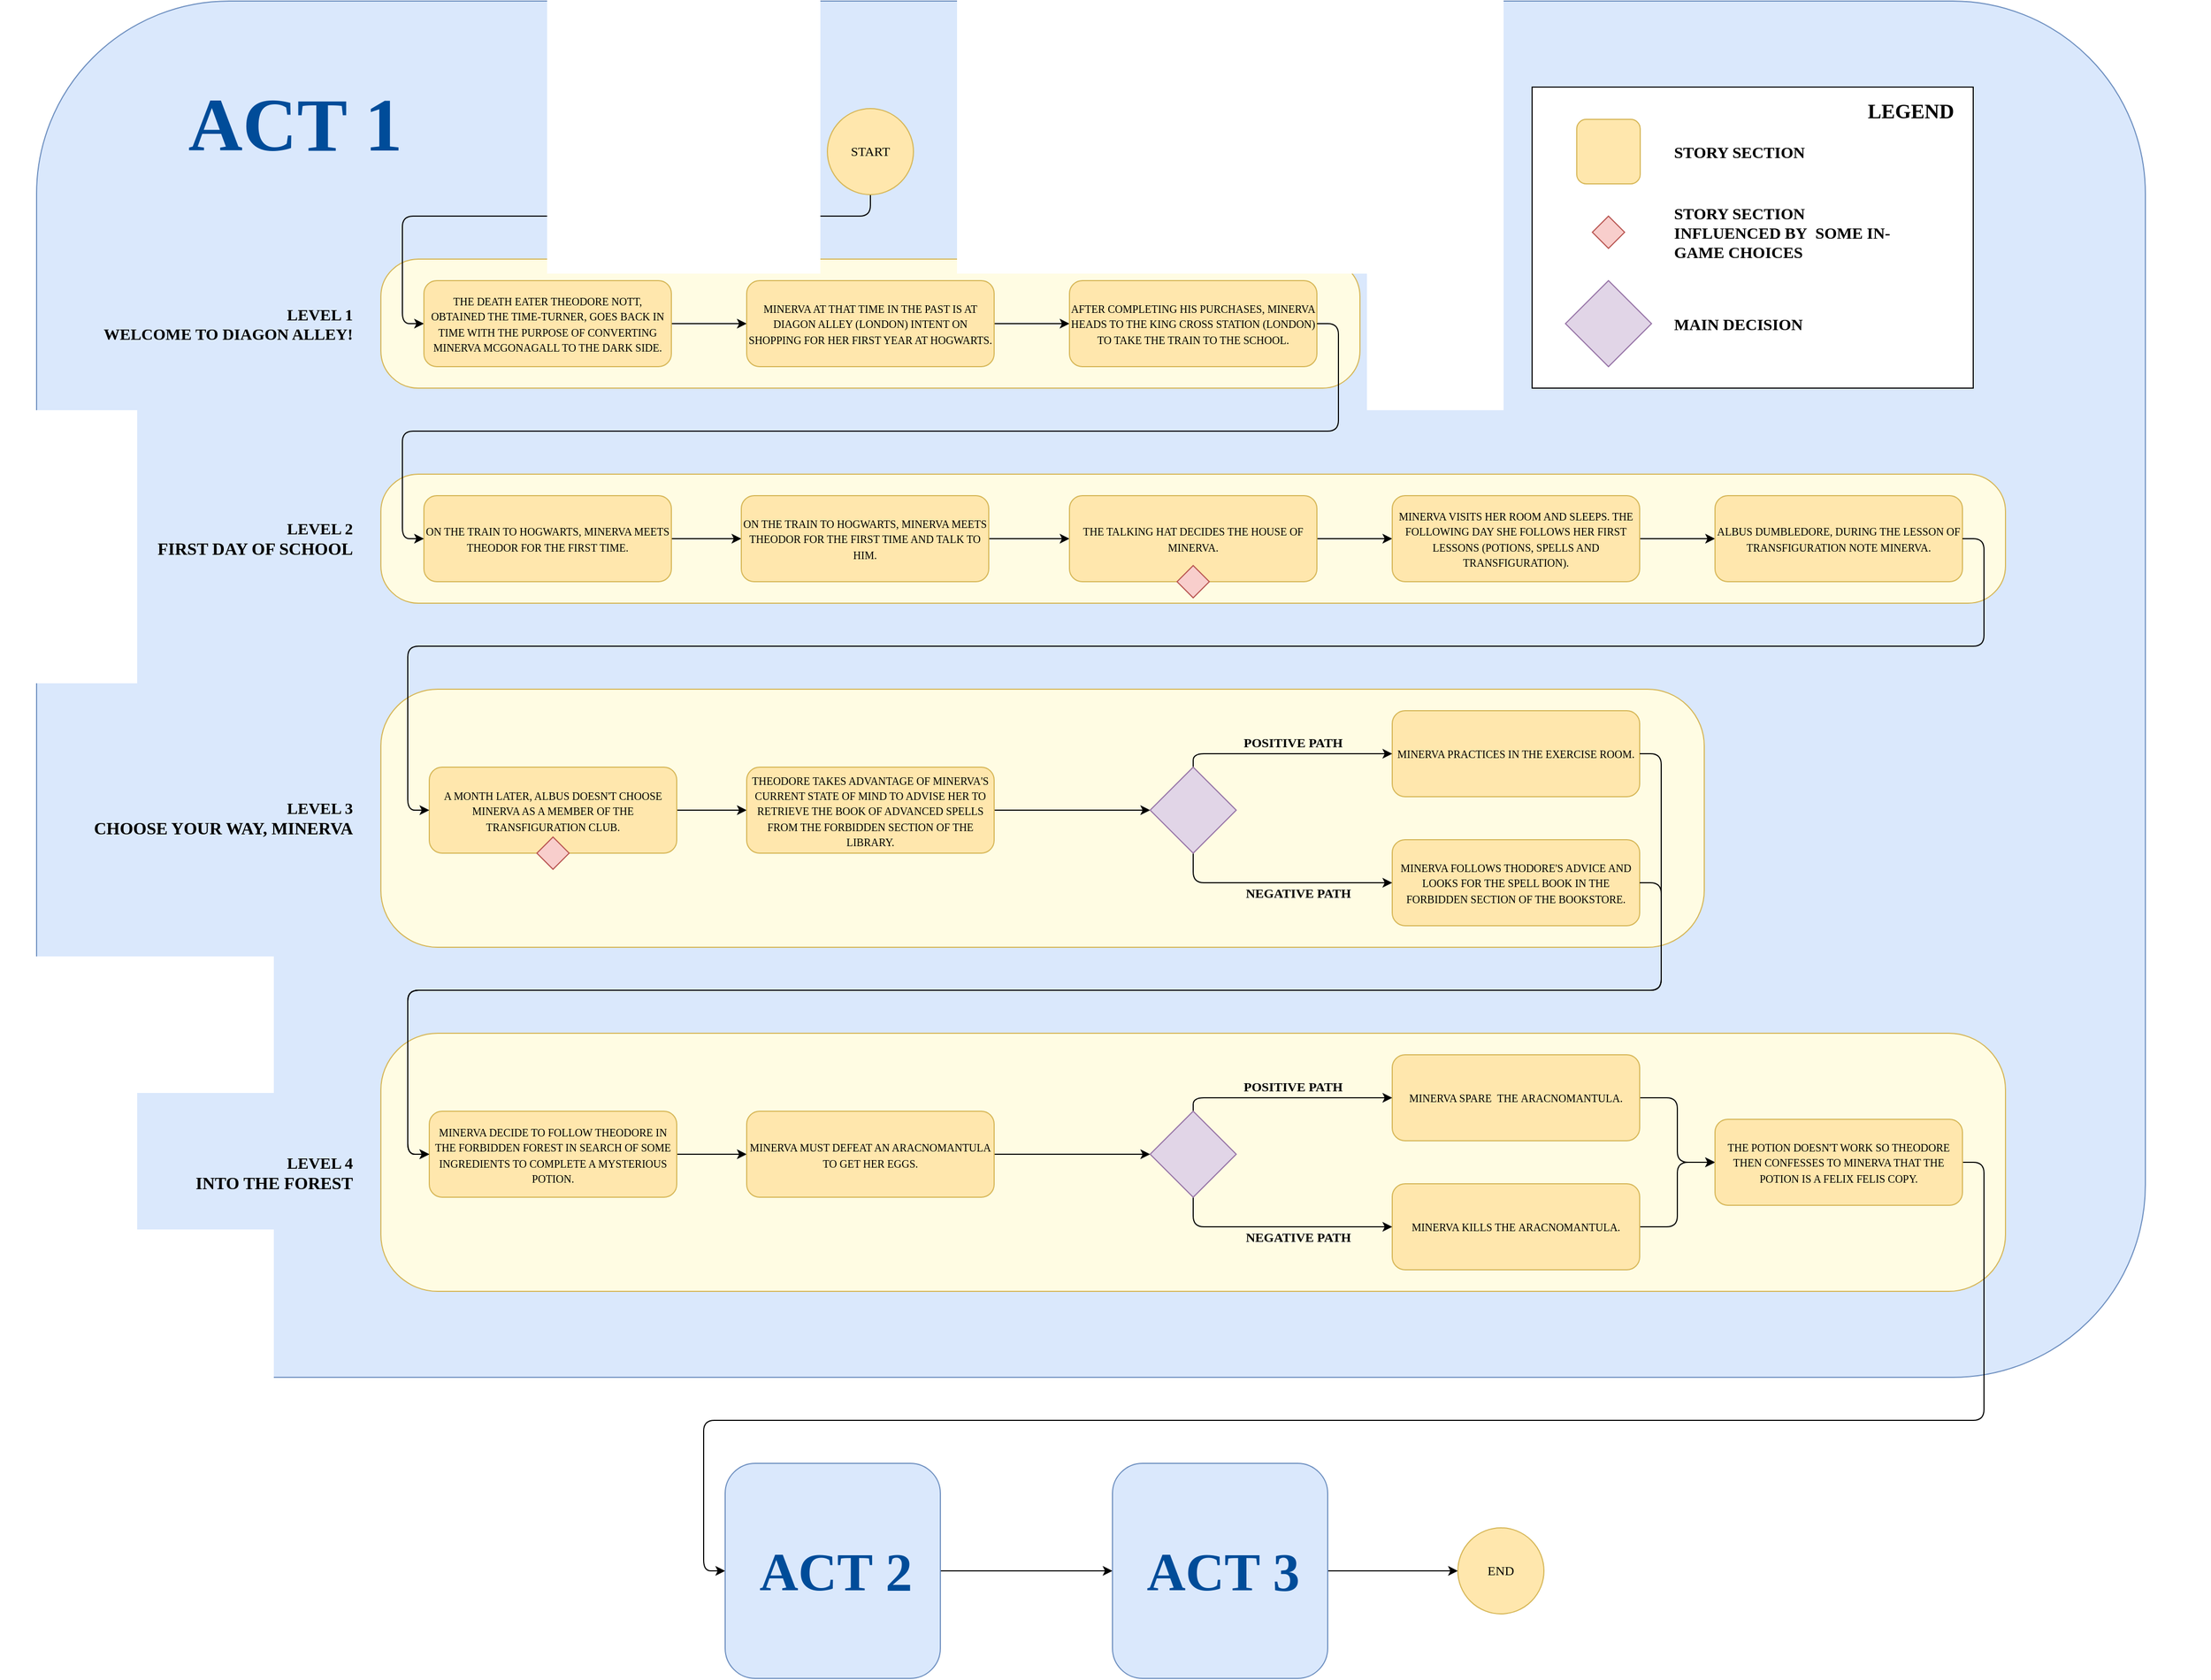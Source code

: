 <mxfile version="13.8.7" type="google"><diagram id="u3o0rZ4mQISxSeBaHD6O" name="Page-1"><mxGraphModel dx="4393" dy="765" grid="1" gridSize="10" guides="1" tooltips="1" connect="1" arrows="1" fold="1" page="1" pageScale="1" pageWidth="827" pageHeight="1169" math="0" shadow="0"><root><mxCell id="0"/><mxCell id="1" parent="0"/><mxCell id="2ZwijrIC14hH2TZOu9XN-82" value="" style="rounded=1;whiteSpace=wrap;html=1;glass=0;sketch=0;shadow=0;arcSize=14;fillColor=#dae8fc;strokeColor=#6c8ebf;" vertex="1" parent="1"><mxGeometry x="-80" y="1320" width="1960" height="1280" as="geometry"/></mxCell><mxCell id="2ZwijrIC14hH2TZOu9XN-8" value="" style="rounded=1;whiteSpace=wrap;html=1;glass=0;sketch=0;shadow=0;arcSize=29;strokeColor=#d6b656;fillColor=#FFFCE3;" vertex="1" parent="1"><mxGeometry x="240" y="1560" width="910" height="120" as="geometry"/></mxCell><mxCell id="2ZwijrIC14hH2TZOu9XN-45" style="edgeStyle=orthogonalEdgeStyle;rounded=1;orthogonalLoop=1;jettySize=auto;html=1;exitX=0.5;exitY=1;exitDx=0;exitDy=0;entryX=0;entryY=0.5;entryDx=0;entryDy=0;fontFamily=Comfortaa;fontSource=https%3A%2F%2Ffonts.googleapis.com%2Fcss%3Ffamily%3DComfortaa;" edge="1" parent="1" source="2ZwijrIC14hH2TZOu9XN-1" target="2ZwijrIC14hH2TZOu9XN-2"><mxGeometry relative="1" as="geometry"><Array as="points"><mxPoint x="695" y="1520"/><mxPoint x="260" y="1520"/><mxPoint x="260" y="1620"/></Array></mxGeometry></mxCell><mxCell id="2ZwijrIC14hH2TZOu9XN-1" value="&lt;font face=&quot;Comfortaa&quot; data-font-src=&quot;https://fonts.googleapis.com/css?family=Comfortaa&quot;&gt;START&lt;/font&gt;" style="ellipse;whiteSpace=wrap;html=1;aspect=fixed;strokeColor=#d6b656;fillColor=#FFE7AD;" vertex="1" parent="1"><mxGeometry x="655" y="1420" width="80" height="80" as="geometry"/></mxCell><mxCell id="2ZwijrIC14hH2TZOu9XN-5" style="edgeStyle=orthogonalEdgeStyle;rounded=0;orthogonalLoop=1;jettySize=auto;html=1;exitX=1;exitY=0.5;exitDx=0;exitDy=0;entryX=0;entryY=0.5;entryDx=0;entryDy=0;" edge="1" parent="1" source="2ZwijrIC14hH2TZOu9XN-2" target="2ZwijrIC14hH2TZOu9XN-4"><mxGeometry relative="1" as="geometry"/></mxCell><mxCell id="2ZwijrIC14hH2TZOu9XN-2" value="&lt;font face=&quot;comfortaa&quot;&gt;&lt;span style=&quot;font-size: 10px&quot;&gt;THE DEATH EATER THEODORE NOTT, OBTAINED THE TIME-TURNER, GOES BACK IN TIME WITH THE PURPOSE OF CONVERTING MINERVA MCGONAGALL TO THE DARK SIDE.&lt;/span&gt;&lt;/font&gt;" style="rounded=1;whiteSpace=wrap;html=1;strokeColor=#d6b656;fillColor=#FFE7AD;align=center;perimeterSpacing=0;spacingTop=0;shadow=0;" vertex="1" parent="1"><mxGeometry x="280" y="1580" width="230" height="80" as="geometry"/></mxCell><mxCell id="2ZwijrIC14hH2TZOu9XN-7" style="edgeStyle=orthogonalEdgeStyle;rounded=0;orthogonalLoop=1;jettySize=auto;html=1;exitX=1;exitY=0.5;exitDx=0;exitDy=0;entryX=0;entryY=0.5;entryDx=0;entryDy=0;" edge="1" parent="1" source="2ZwijrIC14hH2TZOu9XN-4" target="2ZwijrIC14hH2TZOu9XN-6"><mxGeometry relative="1" as="geometry"/></mxCell><mxCell id="2ZwijrIC14hH2TZOu9XN-4" value="&lt;font face=&quot;comfortaa&quot;&gt;&lt;span style=&quot;font-size: 10px&quot;&gt;MINERVA AT THAT TIME IN THE PAST IS AT DIAGON ALLEY (LONDON) INTENT ON SHOPPING FOR HER FIRST YEAR AT HOGWARTS.&lt;/span&gt;&lt;/font&gt;" style="rounded=1;whiteSpace=wrap;html=1;strokeColor=#d6b656;fillColor=#FFE7AD;align=center;perimeterSpacing=0;spacingTop=0;shadow=0;" vertex="1" parent="1"><mxGeometry x="580" y="1580" width="230" height="80" as="geometry"/></mxCell><mxCell id="2ZwijrIC14hH2TZOu9XN-6" value="&lt;font face=&quot;comfortaa&quot;&gt;&lt;span style=&quot;font-size: 10px&quot;&gt;AFTER COMPLETING HIS PURCHASES, MINERVA HEADS TO THE KING CROSS STATION (LONDON) TO TAKE THE TRAIN TO THE SCHOOL.&lt;/span&gt;&lt;/font&gt;" style="rounded=1;whiteSpace=wrap;html=1;strokeColor=#d6b656;fillColor=#FFE7AD;align=center;perimeterSpacing=0;spacingTop=0;shadow=0;" vertex="1" parent="1"><mxGeometry x="880" y="1580" width="230" height="80" as="geometry"/></mxCell><mxCell id="2ZwijrIC14hH2TZOu9XN-9" value="&lt;font style=&quot;font-size: 15px&quot;&gt;&lt;b&gt;LEVEL 1&lt;br&gt;&lt;span id=&quot;docs-internal-guid-918c9e02-7fff-4eb6-113d-95aca2483c88&quot;&gt;&lt;span style=&quot;background-color: transparent ; vertical-align: baseline&quot;&gt;WELCOME TO DIAGON ALLEY!&lt;/span&gt;&lt;/span&gt;&lt;/b&gt;&lt;/font&gt;" style="text;html=1;strokeColor=none;fillColor=none;align=right;verticalAlign=middle;whiteSpace=wrap;rounded=0;shadow=0;fontFamily=Comfortaa;fontSource=https%3A%2F%2Ffonts.googleapis.com%2Fcss%3Ffamily%3DComfortaa;" vertex="1" parent="1"><mxGeometry x="-100" y="1610" width="316" height="20" as="geometry"/></mxCell><mxCell id="2ZwijrIC14hH2TZOu9XN-11" value="" style="rounded=1;whiteSpace=wrap;html=1;glass=0;sketch=0;shadow=0;arcSize=29;strokeColor=#d6b656;fillColor=#FFFCE3;" vertex="1" parent="1"><mxGeometry x="240" y="1760" width="1510" height="120" as="geometry"/></mxCell><mxCell id="2ZwijrIC14hH2TZOu9XN-12" value="&lt;font&gt;&lt;b&gt;&lt;span style=&quot;font-size: 15px&quot;&gt;LEVEL 2&lt;br&gt;&lt;div&gt;&lt;span style=&quot;background-color: transparent ; font-family: &amp;#34;comfortaa&amp;#34; , cursive ; font-size: 12pt&quot;&gt;FIRST DAY OF SCHOOL&lt;/span&gt;&lt;/div&gt;&lt;/span&gt;&lt;/b&gt;&lt;/font&gt;" style="text;html=1;strokeColor=none;fillColor=none;align=right;verticalAlign=middle;whiteSpace=wrap;rounded=0;shadow=0;fontFamily=Comfortaa;fontSource=https%3A%2F%2Ffonts.googleapis.com%2Fcss%3Ffamily%3DComfortaa;" vertex="1" parent="1"><mxGeometry x="-64" y="1810" width="280" height="20" as="geometry"/></mxCell><mxCell id="2ZwijrIC14hH2TZOu9XN-16" style="edgeStyle=orthogonalEdgeStyle;rounded=1;orthogonalLoop=1;jettySize=auto;html=1;exitX=1;exitY=0.5;exitDx=0;exitDy=0;entryX=0;entryY=0.5;entryDx=0;entryDy=0;fontFamily=Comfortaa;fontSource=https%3A%2F%2Ffonts.googleapis.com%2Fcss%3Ffamily%3DComfortaa;" edge="1" parent="1" source="2ZwijrIC14hH2TZOu9XN-13" target="2ZwijrIC14hH2TZOu9XN-15"><mxGeometry relative="1" as="geometry"/></mxCell><mxCell id="2ZwijrIC14hH2TZOu9XN-13" value="&lt;font face=&quot;comfortaa&quot;&gt;&lt;span style=&quot;font-size: 10px&quot;&gt;ON THE TRAIN TO HOGWARTS, MINERVA MEETS THEODOR FOR THE FIRST TIME.&lt;/span&gt;&lt;/font&gt;" style="rounded=1;whiteSpace=wrap;html=1;strokeColor=#d6b656;fillColor=#FFE7AD;align=center;perimeterSpacing=0;spacingTop=0;shadow=0;" vertex="1" parent="1"><mxGeometry x="280" y="1780" width="230" height="80" as="geometry"/></mxCell><mxCell id="2ZwijrIC14hH2TZOu9XN-14" style="edgeStyle=orthogonalEdgeStyle;rounded=1;orthogonalLoop=1;jettySize=auto;html=1;exitX=1;exitY=0.5;exitDx=0;exitDy=0;entryX=0;entryY=0.5;entryDx=0;entryDy=0;fontFamily=Comfortaa;fontSource=https%3A%2F%2Ffonts.googleapis.com%2Fcss%3Ffamily%3DComfortaa;" edge="1" parent="1" source="2ZwijrIC14hH2TZOu9XN-6" target="2ZwijrIC14hH2TZOu9XN-13"><mxGeometry relative="1" as="geometry"><Array as="points"><mxPoint x="1130" y="1620"/><mxPoint x="1130" y="1720"/><mxPoint x="260" y="1720"/><mxPoint x="260" y="1820"/></Array></mxGeometry></mxCell><mxCell id="2ZwijrIC14hH2TZOu9XN-18" style="edgeStyle=orthogonalEdgeStyle;rounded=1;orthogonalLoop=1;jettySize=auto;html=1;exitX=1;exitY=0.5;exitDx=0;exitDy=0;entryX=0;entryY=0.5;entryDx=0;entryDy=0;fontFamily=Comfortaa;fontSource=https%3A%2F%2Ffonts.googleapis.com%2Fcss%3Ffamily%3DComfortaa;" edge="1" parent="1" source="2ZwijrIC14hH2TZOu9XN-15" target="2ZwijrIC14hH2TZOu9XN-17"><mxGeometry relative="1" as="geometry"/></mxCell><mxCell id="2ZwijrIC14hH2TZOu9XN-15" value="&lt;font face=&quot;comfortaa&quot;&gt;&lt;span style=&quot;font-size: 10px&quot;&gt;ON THE TRAIN TO HOGWARTS, MINERVA MEETS THEODOR FOR THE FIRST TIME AND TALK TO HIM.&lt;/span&gt;&lt;/font&gt;" style="rounded=1;whiteSpace=wrap;html=1;strokeColor=#d6b656;fillColor=#FFE7AD;align=center;perimeterSpacing=0;spacingTop=0;shadow=0;" vertex="1" parent="1"><mxGeometry x="575" y="1780" width="230" height="80" as="geometry"/></mxCell><mxCell id="2ZwijrIC14hH2TZOu9XN-23" style="edgeStyle=orthogonalEdgeStyle;rounded=1;orthogonalLoop=1;jettySize=auto;html=1;exitX=1;exitY=0.5;exitDx=0;exitDy=0;entryX=0;entryY=0.5;entryDx=0;entryDy=0;fontFamily=Comfortaa;fontSource=https%3A%2F%2Ffonts.googleapis.com%2Fcss%3Ffamily%3DComfortaa;" edge="1" parent="1" source="2ZwijrIC14hH2TZOu9XN-17" target="2ZwijrIC14hH2TZOu9XN-22"><mxGeometry relative="1" as="geometry"/></mxCell><mxCell id="2ZwijrIC14hH2TZOu9XN-17" value="&lt;font face=&quot;comfortaa&quot;&gt;&lt;span style=&quot;font-size: 10px&quot;&gt;THE TALKING HAT DECIDES THE HOUSE OF MINERVA.&lt;/span&gt;&lt;/font&gt;" style="rounded=1;whiteSpace=wrap;html=1;strokeColor=#d6b656;fillColor=#FFE7AD;align=center;perimeterSpacing=0;spacingTop=0;shadow=0;" vertex="1" parent="1"><mxGeometry x="880" y="1780" width="230" height="80" as="geometry"/></mxCell><mxCell id="2ZwijrIC14hH2TZOu9XN-19" value="" style="rhombus;whiteSpace=wrap;html=1;shadow=0;fontFamily=Comfortaa;fontSource=https%3A%2F%2Ffonts.googleapis.com%2Fcss%3Ffamily%3DComfortaa;fillColor=#f8cecc;strokeColor=#b85450;" vertex="1" parent="1"><mxGeometry x="980" y="1845" width="30" height="30" as="geometry"/></mxCell><mxCell id="2ZwijrIC14hH2TZOu9XN-27" style="edgeStyle=orthogonalEdgeStyle;rounded=1;orthogonalLoop=1;jettySize=auto;html=1;exitX=1;exitY=0.5;exitDx=0;exitDy=0;entryX=0;entryY=0.5;entryDx=0;entryDy=0;fontFamily=Comfortaa;fontSource=https%3A%2F%2Ffonts.googleapis.com%2Fcss%3Ffamily%3DComfortaa;" edge="1" parent="1" source="2ZwijrIC14hH2TZOu9XN-22" target="2ZwijrIC14hH2TZOu9XN-25"><mxGeometry relative="1" as="geometry"/></mxCell><mxCell id="2ZwijrIC14hH2TZOu9XN-22" value="&lt;font face=&quot;comfortaa&quot;&gt;&lt;span style=&quot;font-size: 10px&quot;&gt;MINERVA VISITS HER ROOM AND SLEEPS. THE FOLLOWING DAY SHE FOLLOWS HER FIRST LESSONS (POTIONS, SPELLS AND TRANSFIGURATION).&lt;/span&gt;&lt;/font&gt;" style="rounded=1;whiteSpace=wrap;html=1;strokeColor=#d6b656;fillColor=#FFE7AD;align=center;perimeterSpacing=0;spacingTop=0;shadow=0;" vertex="1" parent="1"><mxGeometry x="1180" y="1780" width="230" height="80" as="geometry"/></mxCell><mxCell id="2ZwijrIC14hH2TZOu9XN-25" value="&lt;font face=&quot;comfortaa&quot;&gt;&lt;span style=&quot;font-size: 10px&quot;&gt;ALBUS DUMBLEDORE, DURING THE LESSON OF TRANSFIGURATION NOTE MINERVA.&lt;/span&gt;&lt;/font&gt;" style="rounded=1;whiteSpace=wrap;html=1;strokeColor=#d6b656;fillColor=#FFE7AD;align=center;perimeterSpacing=0;spacingTop=0;shadow=0;" vertex="1" parent="1"><mxGeometry x="1480" y="1780" width="230" height="80" as="geometry"/></mxCell><mxCell id="2ZwijrIC14hH2TZOu9XN-31" value="" style="rounded=1;whiteSpace=wrap;html=1;glass=0;sketch=0;shadow=0;arcSize=22;strokeColor=#d6b656;fillColor=#FFFCE3;" vertex="1" parent="1"><mxGeometry x="240" y="1960" width="1230" height="240" as="geometry"/></mxCell><mxCell id="2ZwijrIC14hH2TZOu9XN-32" value="&lt;font&gt;&lt;b&gt;&lt;span style=&quot;font-size: 15px&quot;&gt;LEVEL 3&lt;br&gt;&lt;/span&gt;&lt;/b&gt;&lt;/font&gt;&lt;span id=&quot;docs-internal-guid-30da0924-7fff-7600-8625-f2de93955498&quot;&gt;&lt;span style=&quot;font-size: 12pt ; font-family: &amp;#34;comfortaa&amp;#34; , cursive ; background-color: transparent ; font-weight: 700 ; vertical-align: baseline&quot;&gt;CHOOSE YOUR WAY, MINERVA&lt;/span&gt;&lt;/span&gt;" style="text;html=1;strokeColor=none;fillColor=none;align=right;verticalAlign=middle;whiteSpace=wrap;rounded=0;shadow=0;fontFamily=Comfortaa;fontSource=https%3A%2F%2Ffonts.googleapis.com%2Fcss%3Ffamily%3DComfortaa;" vertex="1" parent="1"><mxGeometry x="-114" y="2070" width="330" height="20" as="geometry"/></mxCell><mxCell id="2ZwijrIC14hH2TZOu9XN-33" style="edgeStyle=orthogonalEdgeStyle;rounded=1;orthogonalLoop=1;jettySize=auto;html=1;exitX=1;exitY=0.5;exitDx=0;exitDy=0;entryX=0;entryY=0.5;entryDx=0;entryDy=0;fontFamily=Comfortaa;fontSource=https%3A%2F%2Ffonts.googleapis.com%2Fcss%3Ffamily%3DComfortaa;" edge="1" parent="1" source="2ZwijrIC14hH2TZOu9XN-34" target="2ZwijrIC14hH2TZOu9XN-36"><mxGeometry relative="1" as="geometry"/></mxCell><mxCell id="2ZwijrIC14hH2TZOu9XN-34" value="&lt;font face=&quot;comfortaa&quot;&gt;&lt;span style=&quot;font-size: 10px&quot;&gt;A MONTH LATER, ALBUS DOESN'T CHOOSE MINERVA AS A MEMBER OF THE TRANSFIGURATION CLUB.&lt;/span&gt;&lt;/font&gt;" style="rounded=1;whiteSpace=wrap;html=1;strokeColor=#d6b656;fillColor=#FFE7AD;align=center;perimeterSpacing=0;spacingTop=0;shadow=0;" vertex="1" parent="1"><mxGeometry x="285" y="2032.5" width="230" height="80" as="geometry"/></mxCell><mxCell id="2ZwijrIC14hH2TZOu9XN-51" style="edgeStyle=orthogonalEdgeStyle;rounded=1;orthogonalLoop=1;jettySize=auto;html=1;exitX=1;exitY=0.5;exitDx=0;exitDy=0;entryX=0;entryY=0.5;entryDx=0;entryDy=0;fontFamily=Comfortaa;fontSource=https%3A%2F%2Ffonts.googleapis.com%2Fcss%3Ffamily%3DComfortaa;" edge="1" parent="1" source="2ZwijrIC14hH2TZOu9XN-36" target="2ZwijrIC14hH2TZOu9XN-50"><mxGeometry relative="1" as="geometry"/></mxCell><mxCell id="2ZwijrIC14hH2TZOu9XN-36" value="&lt;font face=&quot;comfortaa&quot;&gt;&lt;span style=&quot;font-size: 10px&quot;&gt;THEODORE TAKES ADVANTAGE OF MINERVA'S CURRENT STATE OF MIND TO ADVISE HER TO RETRIEVE THE BOOK OF ADVANCED SPELLS FROM THE FORBIDDEN SECTION OF THE LIBRARY.&lt;/span&gt;&lt;/font&gt;" style="rounded=1;whiteSpace=wrap;html=1;strokeColor=#d6b656;fillColor=#FFE7AD;align=center;perimeterSpacing=0;spacingTop=0;shadow=0;" vertex="1" parent="1"><mxGeometry x="580" y="2032.5" width="230" height="80" as="geometry"/></mxCell><mxCell id="2ZwijrIC14hH2TZOu9XN-38" value="&lt;font face=&quot;comfortaa&quot;&gt;&lt;span style=&quot;font-size: 10px&quot;&gt;MINERVA PRACTICES IN THE EXERCISE ROOM.&lt;/span&gt;&lt;/font&gt;" style="rounded=1;whiteSpace=wrap;html=1;strokeColor=#d6b656;fillColor=#FFE7AD;align=center;perimeterSpacing=0;spacingTop=0;shadow=0;" vertex="1" parent="1"><mxGeometry x="1180" y="1980" width="230" height="80" as="geometry"/></mxCell><mxCell id="2ZwijrIC14hH2TZOu9XN-39" value="" style="rhombus;whiteSpace=wrap;html=1;shadow=0;fontFamily=Comfortaa;fontSource=https%3A%2F%2Ffonts.googleapis.com%2Fcss%3Ffamily%3DComfortaa;fillColor=#f8cecc;strokeColor=#b85450;" vertex="1" parent="1"><mxGeometry x="385" y="2097.5" width="30" height="30" as="geometry"/></mxCell><mxCell id="2ZwijrIC14hH2TZOu9XN-43" style="edgeStyle=orthogonalEdgeStyle;rounded=1;orthogonalLoop=1;jettySize=auto;html=1;exitX=1;exitY=0.5;exitDx=0;exitDy=0;entryX=0;entryY=0.5;entryDx=0;entryDy=0;fontFamily=Comfortaa;fontSource=https%3A%2F%2Ffonts.googleapis.com%2Fcss%3Ffamily%3DComfortaa;" edge="1" parent="1" source="2ZwijrIC14hH2TZOu9XN-25" target="2ZwijrIC14hH2TZOu9XN-34"><mxGeometry relative="1" as="geometry"><Array as="points"><mxPoint x="1730" y="1820"/><mxPoint x="1730" y="1920"/><mxPoint x="265" y="1920"/><mxPoint x="265" y="2073"/></Array></mxGeometry></mxCell><mxCell id="2ZwijrIC14hH2TZOu9XN-46" value="&lt;font face=&quot;comfortaa&quot;&gt;&lt;span style=&quot;font-size: 10px&quot;&gt;MINERVA FOLLOWS THODORE'S ADVICE AND LOOKS FOR THE SPELL BOOK IN THE FORBIDDEN SECTION OF THE BOOKSTORE.&lt;/span&gt;&lt;/font&gt;" style="rounded=1;whiteSpace=wrap;html=1;strokeColor=#d6b656;fillColor=#FFE7AD;align=center;perimeterSpacing=0;spacingTop=0;shadow=0;" vertex="1" parent="1"><mxGeometry x="1180" y="2100" width="230" height="80" as="geometry"/></mxCell><mxCell id="2ZwijrIC14hH2TZOu9XN-53" style="edgeStyle=orthogonalEdgeStyle;rounded=1;orthogonalLoop=1;jettySize=auto;html=1;exitX=0.5;exitY=0;exitDx=0;exitDy=0;entryX=0;entryY=0.5;entryDx=0;entryDy=0;fontFamily=Comfortaa;fontSource=https%3A%2F%2Ffonts.googleapis.com%2Fcss%3Ffamily%3DComfortaa;" edge="1" parent="1" source="2ZwijrIC14hH2TZOu9XN-50" target="2ZwijrIC14hH2TZOu9XN-38"><mxGeometry relative="1" as="geometry"><Array as="points"><mxPoint x="995" y="2020"/></Array></mxGeometry></mxCell><mxCell id="2ZwijrIC14hH2TZOu9XN-54" style="edgeStyle=orthogonalEdgeStyle;rounded=1;orthogonalLoop=1;jettySize=auto;html=1;exitX=0.5;exitY=1;exitDx=0;exitDy=0;entryX=0;entryY=0.5;entryDx=0;entryDy=0;fontFamily=Comfortaa;fontSource=https%3A%2F%2Ffonts.googleapis.com%2Fcss%3Ffamily%3DComfortaa;" edge="1" parent="1" source="2ZwijrIC14hH2TZOu9XN-50" target="2ZwijrIC14hH2TZOu9XN-46"><mxGeometry relative="1" as="geometry"/></mxCell><mxCell id="2ZwijrIC14hH2TZOu9XN-50" value="" style="rhombus;whiteSpace=wrap;html=1;shadow=0;fontFamily=Comfortaa;fontSource=https%3A%2F%2Ffonts.googleapis.com%2Fcss%3Ffamily%3DComfortaa;align=right;fillColor=#e1d5e7;strokeColor=#9673a6;" vertex="1" parent="1"><mxGeometry x="955" y="2032.5" width="80" height="80" as="geometry"/></mxCell><mxCell id="2ZwijrIC14hH2TZOu9XN-55" value="&lt;b&gt;&lt;font style=&quot;font-size: 12px&quot;&gt;POSITIVE PATH&lt;/font&gt;&lt;/b&gt;" style="text;html=1;strokeColor=none;fillColor=none;align=left;verticalAlign=middle;whiteSpace=wrap;rounded=0;shadow=0;fontFamily=Comfortaa;fontSource=https%3A%2F%2Ffonts.googleapis.com%2Fcss%3Ffamily%3DComfortaa;" vertex="1" parent="1"><mxGeometry x="1040" y="2000" width="100" height="20" as="geometry"/></mxCell><mxCell id="2ZwijrIC14hH2TZOu9XN-56" value="&lt;b&gt;&lt;font style=&quot;font-size: 12px&quot;&gt;NEGATIVE PATH&lt;/font&gt;&lt;/b&gt;" style="text;html=1;strokeColor=none;fillColor=none;align=left;verticalAlign=middle;whiteSpace=wrap;rounded=0;shadow=0;fontFamily=Comfortaa;fontSource=https%3A%2F%2Ffonts.googleapis.com%2Fcss%3Ffamily%3DComfortaa;" vertex="1" parent="1"><mxGeometry x="1042" y="2140" width="110" height="20" as="geometry"/></mxCell><mxCell id="2ZwijrIC14hH2TZOu9XN-63" value="&lt;font style=&quot;font-size: 15px&quot;&gt;&lt;b&gt;LEVEL 4&lt;br&gt;&lt;/b&gt;&lt;span id=&quot;docs-internal-guid-a6348ef1-7fff-ad67-5d40-656a9516f594&quot;&gt;&lt;span style=&quot;font-size: 12pt ; font-family: &amp;#34;comfortaa&amp;#34; , cursive ; background-color: transparent ; font-weight: 700 ; vertical-align: baseline&quot;&gt;INTO THE FOREST&lt;/span&gt;&lt;/span&gt;&lt;b&gt;&lt;br&gt;&lt;/b&gt;&lt;/font&gt;" style="text;html=1;strokeColor=none;fillColor=none;align=right;verticalAlign=middle;whiteSpace=wrap;rounded=0;shadow=0;fontFamily=Comfortaa;fontSource=https%3A%2F%2Ffonts.googleapis.com%2Fcss%3Ffamily%3DComfortaa;" vertex="1" parent="1"><mxGeometry x="-100" y="2400" width="316" height="20" as="geometry"/></mxCell><mxCell id="2ZwijrIC14hH2TZOu9XN-67" value="" style="rounded=1;whiteSpace=wrap;html=1;glass=0;sketch=0;shadow=0;arcSize=22;strokeColor=#d6b656;fillColor=#FFFCE3;" vertex="1" parent="1"><mxGeometry x="240" y="2280" width="1510" height="240" as="geometry"/></mxCell><mxCell id="2ZwijrIC14hH2TZOu9XN-68" style="edgeStyle=orthogonalEdgeStyle;rounded=1;orthogonalLoop=1;jettySize=auto;html=1;exitX=1;exitY=0.5;exitDx=0;exitDy=0;entryX=0;entryY=0.5;entryDx=0;entryDy=0;fontFamily=Comfortaa;fontSource=https%3A%2F%2Ffonts.googleapis.com%2Fcss%3Ffamily%3DComfortaa;" edge="1" parent="1" source="2ZwijrIC14hH2TZOu9XN-69" target="2ZwijrIC14hH2TZOu9XN-71"><mxGeometry relative="1" as="geometry"/></mxCell><mxCell id="2ZwijrIC14hH2TZOu9XN-69" value="&lt;span style=&quot;font-family: &amp;#34;comfortaa&amp;#34; ; font-size: 10px&quot;&gt;MINERVA DECIDE TO FOLLOW THEODORE IN THE FORBIDDEN FOREST IN SEARCH OF SOME INGREDIENTS TO COMPLETE A MYSTERIOUS POTION.&lt;/span&gt;" style="rounded=1;whiteSpace=wrap;html=1;strokeColor=#d6b656;fillColor=#FFE7AD;align=center;perimeterSpacing=0;spacingTop=0;shadow=0;" vertex="1" parent="1"><mxGeometry x="285" y="2352.5" width="230" height="80" as="geometry"/></mxCell><mxCell id="2ZwijrIC14hH2TZOu9XN-70" style="edgeStyle=orthogonalEdgeStyle;rounded=1;orthogonalLoop=1;jettySize=auto;html=1;exitX=1;exitY=0.5;exitDx=0;exitDy=0;entryX=0;entryY=0.5;entryDx=0;entryDy=0;fontFamily=Comfortaa;fontSource=https%3A%2F%2Ffonts.googleapis.com%2Fcss%3Ffamily%3DComfortaa;" edge="1" parent="1" source="2ZwijrIC14hH2TZOu9XN-71" target="2ZwijrIC14hH2TZOu9XN-77"><mxGeometry relative="1" as="geometry"/></mxCell><mxCell id="2ZwijrIC14hH2TZOu9XN-71" value="&lt;font face=&quot;comfortaa&quot;&gt;&lt;span style=&quot;font-size: 10px&quot;&gt;MINERVA MUST DEFEAT AN ARACNOMANTULA TO GET HER EGGS.&lt;/span&gt;&lt;/font&gt;" style="rounded=1;whiteSpace=wrap;html=1;strokeColor=#d6b656;fillColor=#FFE7AD;align=center;perimeterSpacing=0;spacingTop=0;shadow=0;" vertex="1" parent="1"><mxGeometry x="580" y="2352.5" width="230" height="80" as="geometry"/></mxCell><mxCell id="2ZwijrIC14hH2TZOu9XN-84" style="edgeStyle=orthogonalEdgeStyle;rounded=1;orthogonalLoop=1;jettySize=auto;html=1;exitX=1;exitY=0.5;exitDx=0;exitDy=0;entryX=0;entryY=0.5;entryDx=0;entryDy=0;fontFamily=Comfortaa;fontSource=https%3A%2F%2Ffonts.googleapis.com%2Fcss%3Ffamily%3DComfortaa;" edge="1" parent="1" source="2ZwijrIC14hH2TZOu9XN-72" target="2ZwijrIC14hH2TZOu9XN-83"><mxGeometry relative="1" as="geometry"/></mxCell><mxCell id="2ZwijrIC14hH2TZOu9XN-72" value="&lt;font face=&quot;comfortaa&quot;&gt;&lt;span style=&quot;font-size: 10px&quot;&gt;MINERVA SPARE&amp;nbsp;&amp;nbsp;&lt;/span&gt;&lt;/font&gt;&lt;font face=&quot;comfortaa&quot;&gt;&lt;span style=&quot;font-size: 10px&quot;&gt;THE&amp;nbsp;&lt;/span&gt;&lt;/font&gt;&lt;span style=&quot;font-family: &amp;#34;comfortaa&amp;#34; ; font-size: 10px&quot;&gt;ARACNOMANTULA.&lt;/span&gt;" style="rounded=1;whiteSpace=wrap;html=1;strokeColor=#d6b656;fillColor=#FFE7AD;align=center;perimeterSpacing=0;spacingTop=0;shadow=0;" vertex="1" parent="1"><mxGeometry x="1180" y="2300" width="230" height="80" as="geometry"/></mxCell><mxCell id="2ZwijrIC14hH2TZOu9XN-86" style="edgeStyle=orthogonalEdgeStyle;rounded=1;orthogonalLoop=1;jettySize=auto;html=1;exitX=1;exitY=0.5;exitDx=0;exitDy=0;entryX=0;entryY=0.5;entryDx=0;entryDy=0;fontFamily=Comfortaa;fontSource=https%3A%2F%2Ffonts.googleapis.com%2Fcss%3Ffamily%3DComfortaa;" edge="1" parent="1" source="2ZwijrIC14hH2TZOu9XN-74" target="2ZwijrIC14hH2TZOu9XN-83"><mxGeometry relative="1" as="geometry"/></mxCell><mxCell id="2ZwijrIC14hH2TZOu9XN-74" value="&lt;font face=&quot;comfortaa&quot;&gt;&lt;span style=&quot;font-size: 10px&quot;&gt;MINERVA KILLS THE&amp;nbsp;&lt;/span&gt;&lt;/font&gt;&lt;span style=&quot;font-family: &amp;#34;comfortaa&amp;#34; ; font-size: 10px&quot;&gt;ARACNOMANTULA.&lt;/span&gt;" style="rounded=1;whiteSpace=wrap;html=1;strokeColor=#d6b656;fillColor=#FFE7AD;align=center;perimeterSpacing=0;spacingTop=0;shadow=0;" vertex="1" parent="1"><mxGeometry x="1180" y="2420" width="230" height="80" as="geometry"/></mxCell><mxCell id="2ZwijrIC14hH2TZOu9XN-75" style="edgeStyle=orthogonalEdgeStyle;rounded=1;orthogonalLoop=1;jettySize=auto;html=1;exitX=0.5;exitY=0;exitDx=0;exitDy=0;entryX=0;entryY=0.5;entryDx=0;entryDy=0;fontFamily=Comfortaa;fontSource=https%3A%2F%2Ffonts.googleapis.com%2Fcss%3Ffamily%3DComfortaa;" edge="1" parent="1" source="2ZwijrIC14hH2TZOu9XN-77" target="2ZwijrIC14hH2TZOu9XN-72"><mxGeometry relative="1" as="geometry"><Array as="points"><mxPoint x="995" y="2340"/></Array></mxGeometry></mxCell><mxCell id="2ZwijrIC14hH2TZOu9XN-76" style="edgeStyle=orthogonalEdgeStyle;rounded=1;orthogonalLoop=1;jettySize=auto;html=1;exitX=0.5;exitY=1;exitDx=0;exitDy=0;entryX=0;entryY=0.5;entryDx=0;entryDy=0;fontFamily=Comfortaa;fontSource=https%3A%2F%2Ffonts.googleapis.com%2Fcss%3Ffamily%3DComfortaa;" edge="1" parent="1" source="2ZwijrIC14hH2TZOu9XN-77" target="2ZwijrIC14hH2TZOu9XN-74"><mxGeometry relative="1" as="geometry"/></mxCell><mxCell id="2ZwijrIC14hH2TZOu9XN-77" value="" style="rhombus;whiteSpace=wrap;html=1;shadow=0;fontFamily=Comfortaa;fontSource=https%3A%2F%2Ffonts.googleapis.com%2Fcss%3Ffamily%3DComfortaa;align=right;fillColor=#e1d5e7;strokeColor=#9673a6;" vertex="1" parent="1"><mxGeometry x="955" y="2352.5" width="80" height="80" as="geometry"/></mxCell><mxCell id="2ZwijrIC14hH2TZOu9XN-78" value="&lt;b&gt;&lt;font style=&quot;font-size: 12px&quot;&gt;POSITIVE PATH&lt;/font&gt;&lt;/b&gt;" style="text;html=1;strokeColor=none;fillColor=none;align=left;verticalAlign=middle;whiteSpace=wrap;rounded=0;shadow=0;fontFamily=Comfortaa;fontSource=https%3A%2F%2Ffonts.googleapis.com%2Fcss%3Ffamily%3DComfortaa;" vertex="1" parent="1"><mxGeometry x="1040" y="2320" width="100" height="20" as="geometry"/></mxCell><mxCell id="2ZwijrIC14hH2TZOu9XN-79" value="&lt;b&gt;&lt;font style=&quot;font-size: 12px&quot;&gt;NEGATIVE PATH&lt;/font&gt;&lt;/b&gt;" style="text;html=1;strokeColor=none;fillColor=none;align=left;verticalAlign=middle;whiteSpace=wrap;rounded=0;shadow=0;fontFamily=Comfortaa;fontSource=https%3A%2F%2Ffonts.googleapis.com%2Fcss%3Ffamily%3DComfortaa;" vertex="1" parent="1"><mxGeometry x="1042" y="2460" width="110" height="20" as="geometry"/></mxCell><mxCell id="2ZwijrIC14hH2TZOu9XN-81" style="edgeStyle=orthogonalEdgeStyle;rounded=1;orthogonalLoop=1;jettySize=auto;html=1;exitX=1;exitY=0.5;exitDx=0;exitDy=0;entryX=0;entryY=0.5;entryDx=0;entryDy=0;fontFamily=Comfortaa;fontSource=https%3A%2F%2Ffonts.googleapis.com%2Fcss%3Ffamily%3DComfortaa;" edge="1" parent="1" source="2ZwijrIC14hH2TZOu9XN-38" target="2ZwijrIC14hH2TZOu9XN-69"><mxGeometry relative="1" as="geometry"><Array as="points"><mxPoint x="1430" y="2020"/><mxPoint x="1430" y="2240"/><mxPoint x="265" y="2240"/><mxPoint x="265" y="2393"/></Array></mxGeometry></mxCell><mxCell id="2ZwijrIC14hH2TZOu9XN-80" style="edgeStyle=orthogonalEdgeStyle;rounded=1;orthogonalLoop=1;jettySize=auto;html=1;exitX=1;exitY=0.5;exitDx=0;exitDy=0;entryX=0;entryY=0.5;entryDx=0;entryDy=0;fontFamily=Comfortaa;fontSource=https%3A%2F%2Ffonts.googleapis.com%2Fcss%3Ffamily%3DComfortaa;" edge="1" parent="1" source="2ZwijrIC14hH2TZOu9XN-46" target="2ZwijrIC14hH2TZOu9XN-69"><mxGeometry relative="1" as="geometry"><Array as="points"><mxPoint x="1430" y="2140"/><mxPoint x="1430" y="2240"/><mxPoint x="265" y="2240"/><mxPoint x="265" y="2393"/></Array></mxGeometry></mxCell><mxCell id="2ZwijrIC14hH2TZOu9XN-93" style="edgeStyle=orthogonalEdgeStyle;rounded=1;orthogonalLoop=1;jettySize=auto;html=1;exitX=1;exitY=0.5;exitDx=0;exitDy=0;entryX=0;entryY=0.5;entryDx=0;entryDy=0;fontFamily=Comfortaa;fontSource=https%3A%2F%2Ffonts.googleapis.com%2Fcss%3Ffamily%3DComfortaa;" edge="1" parent="1" source="2ZwijrIC14hH2TZOu9XN-83" target="2ZwijrIC14hH2TZOu9XN-87"><mxGeometry relative="1" as="geometry"><Array as="points"><mxPoint x="1730" y="2400"/><mxPoint x="1730" y="2640"/><mxPoint x="540" y="2640"/><mxPoint x="540" y="2780"/></Array></mxGeometry></mxCell><mxCell id="2ZwijrIC14hH2TZOu9XN-83" value="&lt;font face=&quot;comfortaa&quot;&gt;&lt;span style=&quot;font-size: 10px&quot;&gt;THE POTION DOESN'T WORK SO THEODORE THEN CONFESSES TO MINERVA THAT THE POTION IS A FELIX FELIS COPY.&lt;/span&gt;&lt;/font&gt;" style="rounded=1;whiteSpace=wrap;html=1;strokeColor=#d6b656;fillColor=#FFE7AD;align=center;perimeterSpacing=0;spacingTop=0;shadow=0;" vertex="1" parent="1"><mxGeometry x="1480" y="2360" width="230" height="80" as="geometry"/></mxCell><mxCell id="2ZwijrIC14hH2TZOu9XN-94" style="edgeStyle=orthogonalEdgeStyle;rounded=1;orthogonalLoop=1;jettySize=auto;html=1;exitX=1;exitY=0.5;exitDx=0;exitDy=0;entryX=0;entryY=0.5;entryDx=0;entryDy=0;fontFamily=Comfortaa;fontSource=https%3A%2F%2Ffonts.googleapis.com%2Fcss%3Ffamily%3DComfortaa;" edge="1" parent="1" source="2ZwijrIC14hH2TZOu9XN-87" target="2ZwijrIC14hH2TZOu9XN-91"><mxGeometry relative="1" as="geometry"/></mxCell><mxCell id="2ZwijrIC14hH2TZOu9XN-87" value="" style="rounded=1;whiteSpace=wrap;html=1;glass=0;sketch=0;shadow=0;arcSize=14;fillColor=#dae8fc;strokeColor=#6c8ebf;" vertex="1" parent="1"><mxGeometry x="560" y="2680" width="200" height="200" as="geometry"/></mxCell><mxCell id="2ZwijrIC14hH2TZOu9XN-89" value="&lt;b style=&quot;font-size: 70px&quot;&gt;&lt;font color=&quot;#004c99&quot;&gt;&lt;font style=&quot;font-size: 70px&quot;&gt;ACT &lt;/font&gt;1&lt;/font&gt;&lt;/b&gt;" style="text;html=1;strokeColor=none;fillColor=none;align=right;verticalAlign=middle;whiteSpace=wrap;rounded=0;shadow=0;fontFamily=Comfortaa;fontSource=https%3A%2F%2Ffonts.googleapis.com%2Fcss%3Ffamily%3DComfortaa;" vertex="1" parent="1"><mxGeometry x="40" y="1390" width="222" height="90" as="geometry"/></mxCell><mxCell id="2ZwijrIC14hH2TZOu9XN-90" value="&lt;b style=&quot;font-size: 50px&quot;&gt;&lt;font color=&quot;#004c99&quot; style=&quot;font-size: 50px&quot;&gt;&lt;font style=&quot;font-size: 50px&quot;&gt;ACT 2&lt;/font&gt;&lt;/font&gt;&lt;/b&gt;" style="text;html=1;strokeColor=none;fillColor=none;align=right;verticalAlign=middle;whiteSpace=wrap;rounded=0;shadow=0;fontFamily=Comfortaa;fontSource=https%3A%2F%2Ffonts.googleapis.com%2Fcss%3Ffamily%3DComfortaa;" vertex="1" parent="1"><mxGeometry x="584" y="2735" width="152" height="90" as="geometry"/></mxCell><mxCell id="2ZwijrIC14hH2TZOu9XN-96" style="edgeStyle=orthogonalEdgeStyle;rounded=1;orthogonalLoop=1;jettySize=auto;html=1;exitX=1;exitY=0.5;exitDx=0;exitDy=0;entryX=0;entryY=0.5;entryDx=0;entryDy=0;fontFamily=Comfortaa;fontSource=https%3A%2F%2Ffonts.googleapis.com%2Fcss%3Ffamily%3DComfortaa;" edge="1" parent="1" source="2ZwijrIC14hH2TZOu9XN-91" target="2ZwijrIC14hH2TZOu9XN-95"><mxGeometry relative="1" as="geometry"/></mxCell><mxCell id="2ZwijrIC14hH2TZOu9XN-91" value="" style="rounded=1;whiteSpace=wrap;html=1;glass=0;sketch=0;shadow=0;arcSize=14;fillColor=#dae8fc;strokeColor=#6c8ebf;" vertex="1" parent="1"><mxGeometry x="920" y="2680" width="200" height="200" as="geometry"/></mxCell><mxCell id="2ZwijrIC14hH2TZOu9XN-92" value="&lt;b style=&quot;font-size: 50px&quot;&gt;&lt;font color=&quot;#004c99&quot; style=&quot;font-size: 50px&quot;&gt;&lt;font style=&quot;font-size: 50px&quot;&gt;ACT 3&lt;/font&gt;&lt;/font&gt;&lt;/b&gt;" style="text;html=1;strokeColor=none;fillColor=none;align=right;verticalAlign=middle;whiteSpace=wrap;rounded=0;shadow=0;fontFamily=Comfortaa;fontSource=https%3A%2F%2Ffonts.googleapis.com%2Fcss%3Ffamily%3DComfortaa;" vertex="1" parent="1"><mxGeometry x="944" y="2735" width="152" height="90" as="geometry"/></mxCell><mxCell id="2ZwijrIC14hH2TZOu9XN-95" value="&lt;font face=&quot;Comfortaa&quot;&gt;END&lt;/font&gt;" style="ellipse;whiteSpace=wrap;html=1;aspect=fixed;strokeColor=#d6b656;fillColor=#FFE7AD;" vertex="1" parent="1"><mxGeometry x="1241" y="2740" width="80" height="80" as="geometry"/></mxCell><mxCell id="2ZwijrIC14hH2TZOu9XN-99" value="" style="rounded=0;whiteSpace=wrap;html=1;shadow=0;fontFamily=Comfortaa;fontSource=https%3A%2F%2Ffonts.googleapis.com%2Fcss%3Ffamily%3DComfortaa;align=right;" vertex="1" parent="1"><mxGeometry x="1310" y="1400" width="410" height="280" as="geometry"/></mxCell><mxCell id="2ZwijrIC14hH2TZOu9XN-20" value="" style="rhombus;whiteSpace=wrap;html=1;shadow=0;fontFamily=Comfortaa;fontSource=https%3A%2F%2Ffonts.googleapis.com%2Fcss%3Ffamily%3DComfortaa;fillColor=#f8cecc;strokeColor=#b85450;" vertex="1" parent="1"><mxGeometry x="1366" y="1520" width="30" height="30" as="geometry"/></mxCell><mxCell id="2ZwijrIC14hH2TZOu9XN-21" value="&lt;span style=&quot;font-size: 15px&quot;&gt;&lt;b&gt;STORY SECTION INFLUENCED BY&amp;nbsp; SOME IN-GAME CHOICES&lt;/b&gt;&lt;/span&gt;" style="text;html=1;strokeColor=none;fillColor=none;align=left;verticalAlign=middle;whiteSpace=wrap;rounded=0;shadow=0;fontFamily=Comfortaa;fontSource=https%3A%2F%2Ffonts.googleapis.com%2Fcss%3Ffamily%3DComfortaa;" vertex="1" parent="1"><mxGeometry x="1440" y="1525" width="210" height="20" as="geometry"/></mxCell><mxCell id="2ZwijrIC14hH2TZOu9XN-47" value="" style="rhombus;whiteSpace=wrap;html=1;shadow=0;fontFamily=Comfortaa;fontSource=https%3A%2F%2Ffonts.googleapis.com%2Fcss%3Ffamily%3DComfortaa;align=right;fillColor=#e1d5e7;strokeColor=#9673a6;" vertex="1" parent="1"><mxGeometry x="1341" y="1580" width="80" height="80" as="geometry"/></mxCell><mxCell id="2ZwijrIC14hH2TZOu9XN-49" value="&lt;span style=&quot;font-size: 15px&quot;&gt;&lt;b&gt;MAIN DECISION&lt;/b&gt;&lt;/span&gt;" style="text;html=1;strokeColor=none;fillColor=none;align=left;verticalAlign=middle;whiteSpace=wrap;rounded=0;shadow=0;fontFamily=Comfortaa;fontSource=https%3A%2F%2Ffonts.googleapis.com%2Fcss%3Ffamily%3DComfortaa;" vertex="1" parent="1"><mxGeometry x="1440" y="1610" width="320" height="20" as="geometry"/></mxCell><mxCell id="2ZwijrIC14hH2TZOu9XN-97" value="" style="rounded=1;whiteSpace=wrap;html=1;strokeColor=#d6b656;fillColor=#FFE7AD;align=center;perimeterSpacing=0;spacingTop=0;shadow=0;" vertex="1" parent="1"><mxGeometry x="1351.5" y="1430" width="59" height="60" as="geometry"/></mxCell><mxCell id="2ZwijrIC14hH2TZOu9XN-98" value="&lt;span style=&quot;font-size: 15px&quot;&gt;&lt;b&gt;STORY SECTION&lt;/b&gt;&lt;/span&gt;" style="text;html=1;strokeColor=none;fillColor=none;align=left;verticalAlign=middle;whiteSpace=wrap;rounded=0;shadow=0;fontFamily=Comfortaa;fontSource=https%3A%2F%2Ffonts.googleapis.com%2Fcss%3Ffamily%3DComfortaa;" vertex="1" parent="1"><mxGeometry x="1440" y="1450" width="320" height="20" as="geometry"/></mxCell><mxCell id="2ZwijrIC14hH2TZOu9XN-103" value="&lt;b&gt;&lt;font style=&quot;font-size: 19px&quot;&gt;LEGEND&lt;/font&gt;&lt;/b&gt;" style="text;html=1;strokeColor=none;fillColor=none;align=left;verticalAlign=middle;whiteSpace=wrap;rounded=0;shadow=0;fontFamily=Comfortaa;fontSource=https%3A%2F%2Ffonts.googleapis.com%2Fcss%3Ffamily%3DComfortaa;" vertex="1" parent="1"><mxGeometry x="1620" y="1410" width="320" height="25" as="geometry"/></mxCell></root></mxGraphModel></diagram></mxfile>